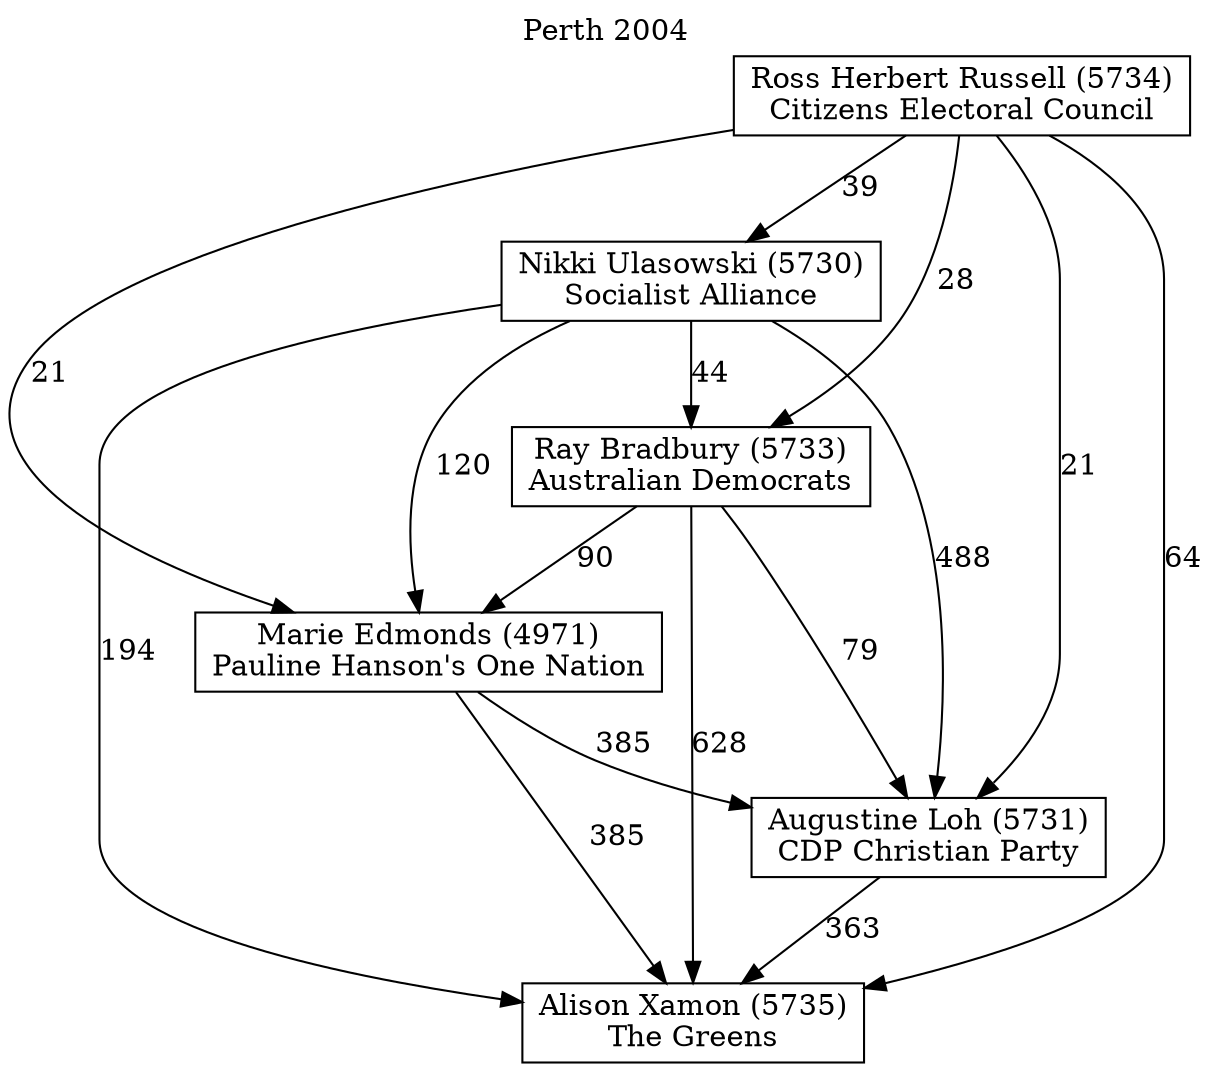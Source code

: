 // House preference flow
digraph "Alison Xamon (5735)_Perth_2004" {
	graph [label="Perth 2004" labelloc=t mclimit=10]
	node [shape=box]
	"Alison Xamon (5735)" [label="Alison Xamon (5735)
The Greens"]
	"Augustine Loh (5731)" [label="Augustine Loh (5731)
CDP Christian Party"]
	"Marie Edmonds (4971)" [label="Marie Edmonds (4971)
Pauline Hanson's One Nation"]
	"Nikki Ulasowski (5730)" [label="Nikki Ulasowski (5730)
Socialist Alliance"]
	"Ray Bradbury (5733)" [label="Ray Bradbury (5733)
Australian Democrats"]
	"Ross Herbert Russell (5734)" [label="Ross Herbert Russell (5734)
Citizens Electoral Council"]
	"Augustine Loh (5731)" -> "Alison Xamon (5735)" [label=363]
	"Marie Edmonds (4971)" -> "Alison Xamon (5735)" [label=385]
	"Marie Edmonds (4971)" -> "Augustine Loh (5731)" [label=385]
	"Nikki Ulasowski (5730)" -> "Alison Xamon (5735)" [label=194]
	"Nikki Ulasowski (5730)" -> "Augustine Loh (5731)" [label=488]
	"Nikki Ulasowski (5730)" -> "Marie Edmonds (4971)" [label=120]
	"Nikki Ulasowski (5730)" -> "Ray Bradbury (5733)" [label=44]
	"Ray Bradbury (5733)" -> "Alison Xamon (5735)" [label=628]
	"Ray Bradbury (5733)" -> "Augustine Loh (5731)" [label=79]
	"Ray Bradbury (5733)" -> "Marie Edmonds (4971)" [label=90]
	"Ross Herbert Russell (5734)" -> "Alison Xamon (5735)" [label=64]
	"Ross Herbert Russell (5734)" -> "Augustine Loh (5731)" [label=21]
	"Ross Herbert Russell (5734)" -> "Marie Edmonds (4971)" [label=21]
	"Ross Herbert Russell (5734)" -> "Nikki Ulasowski (5730)" [label=39]
	"Ross Herbert Russell (5734)" -> "Ray Bradbury (5733)" [label=28]
}
